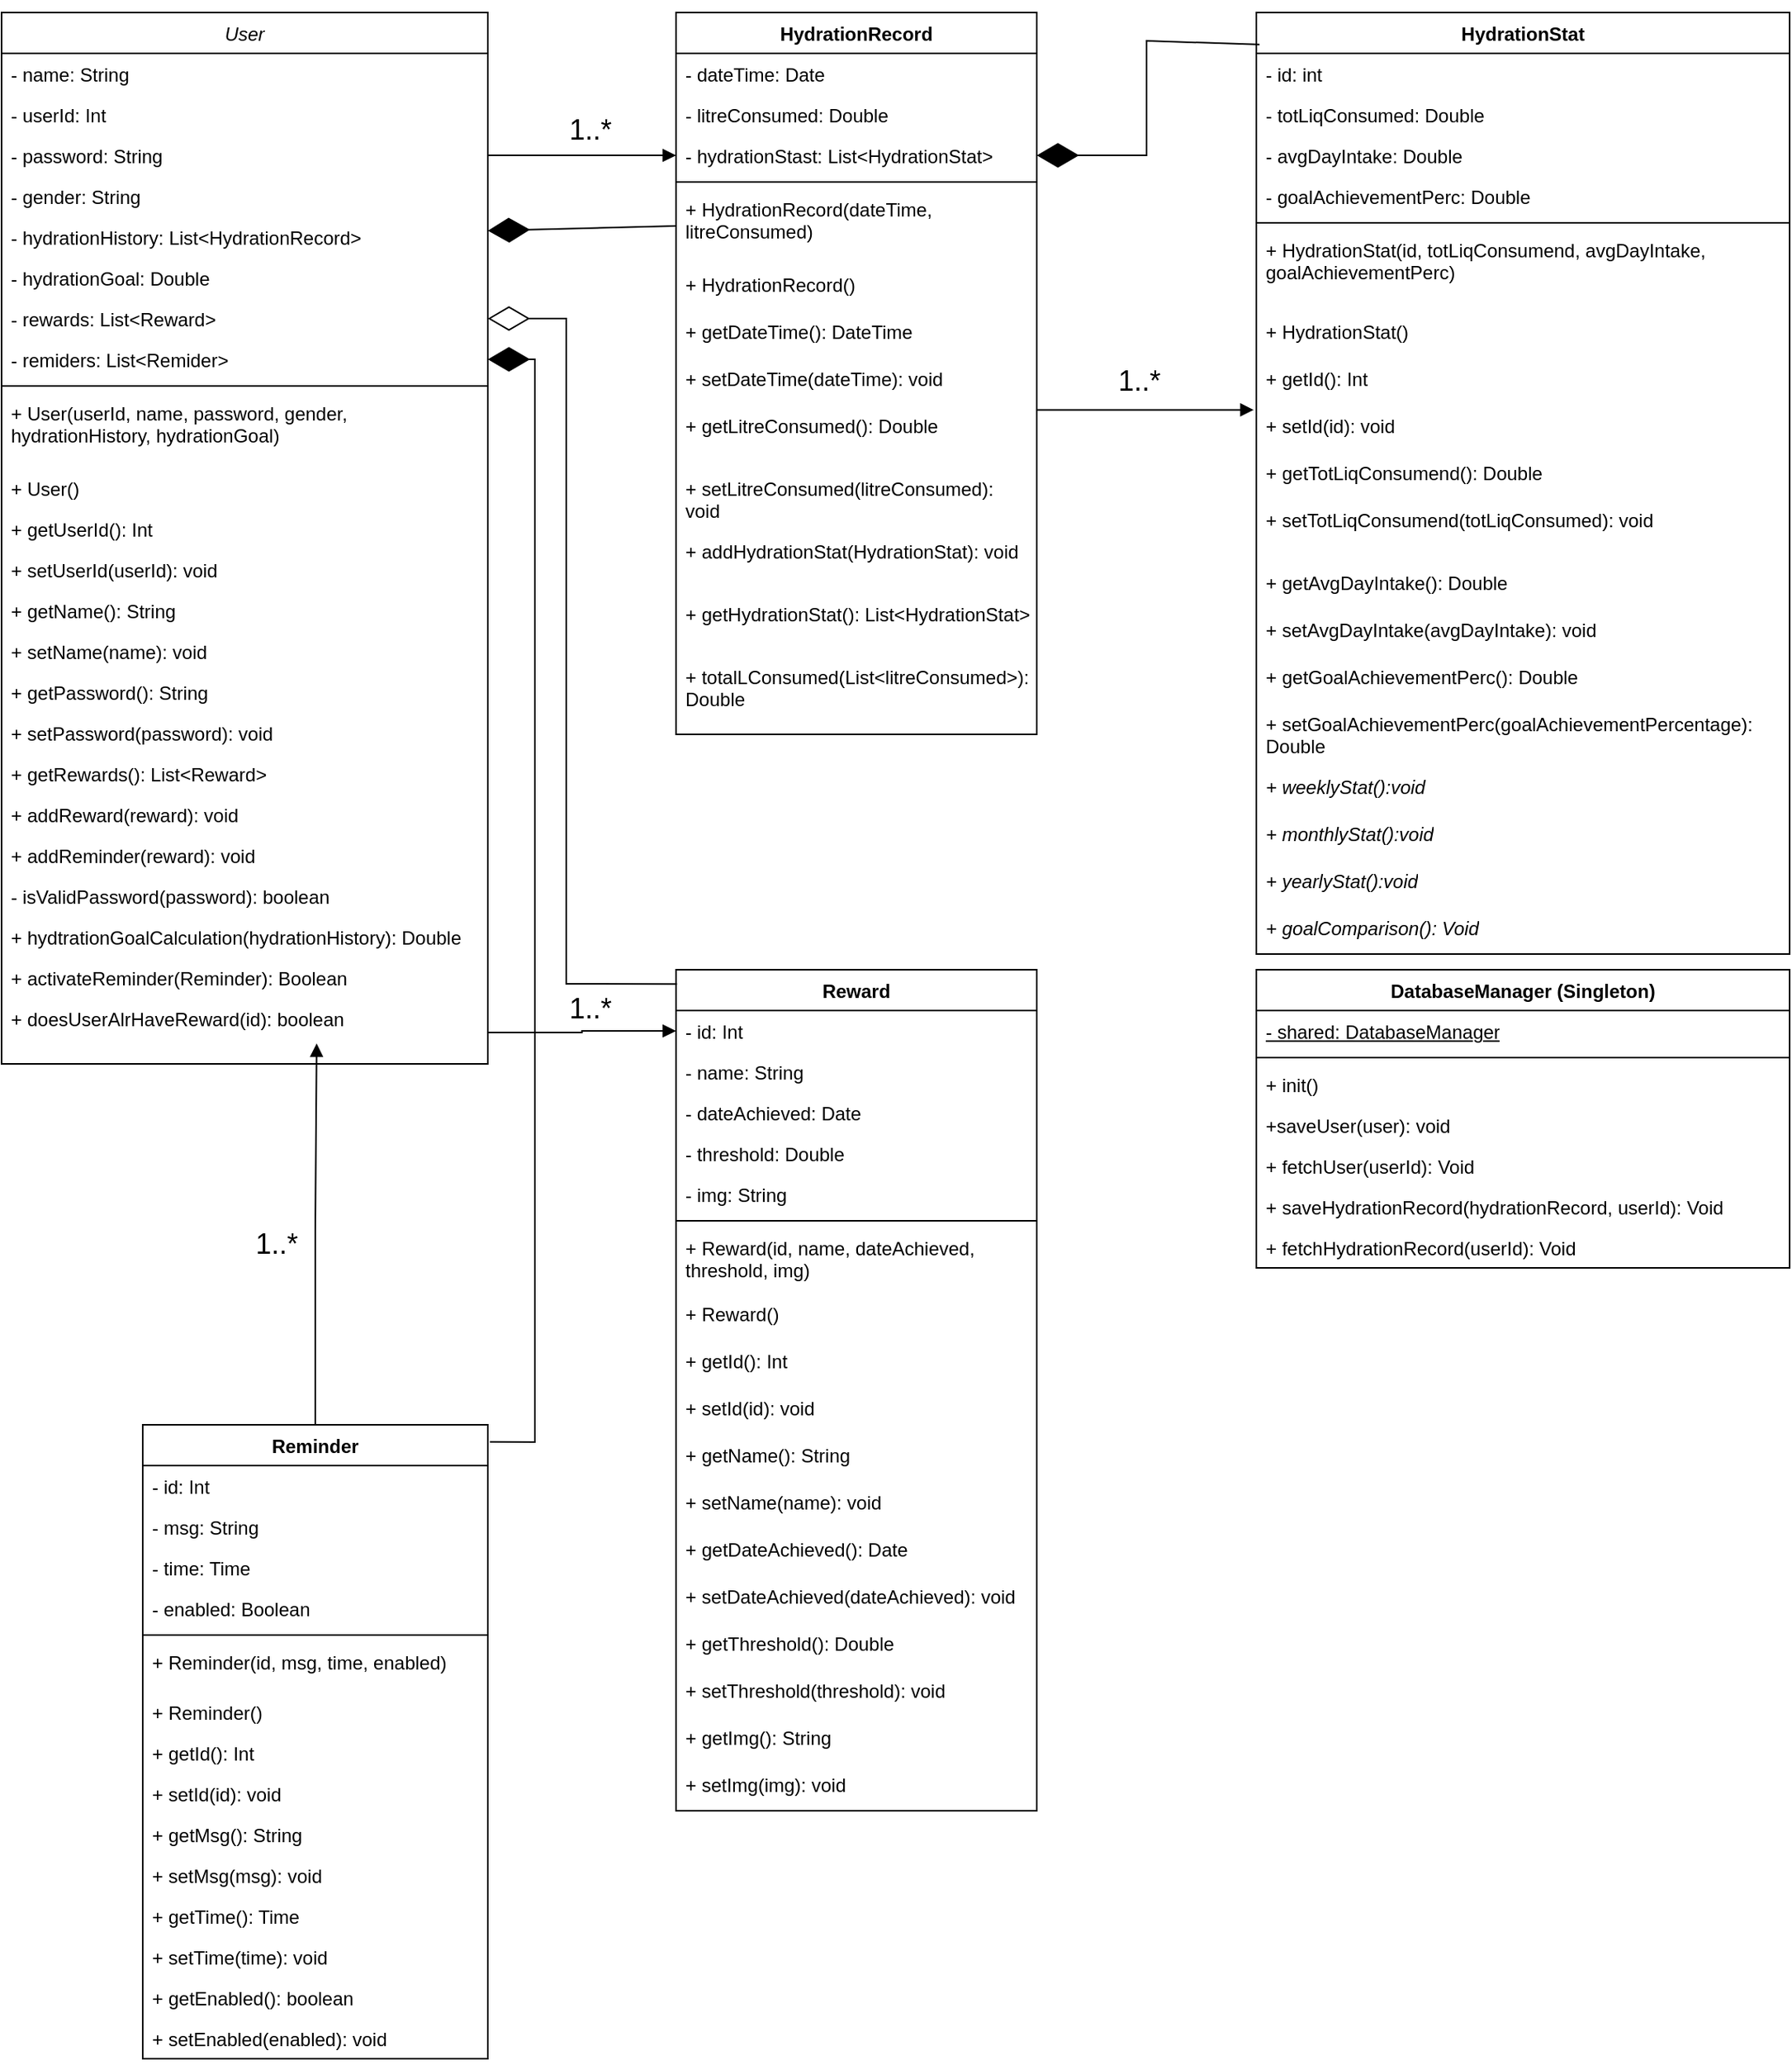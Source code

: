 <mxfile version="26.0.16">
  <diagram id="C5RBs43oDa-KdzZeNtuy" name="Page-1">
    <mxGraphModel dx="1050" dy="998" grid="1" gridSize="10" guides="1" tooltips="1" connect="1" arrows="1" fold="1" page="1" pageScale="1" pageWidth="827" pageHeight="1169" math="0" shadow="0">
      <root>
        <mxCell id="WIyWlLk6GJQsqaUBKTNV-0" />
        <mxCell id="WIyWlLk6GJQsqaUBKTNV-1" parent="WIyWlLk6GJQsqaUBKTNV-0" />
        <mxCell id="zkfFHV4jXpPFQw0GAbJ--0" value="User" style="swimlane;fontStyle=2;align=center;verticalAlign=top;childLayout=stackLayout;horizontal=1;startSize=26;horizontalStack=0;resizeParent=1;resizeLast=0;collapsible=1;marginBottom=0;rounded=0;shadow=0;strokeWidth=1;" parent="WIyWlLk6GJQsqaUBKTNV-1" vertex="1">
          <mxGeometry y="460" width="310" height="670" as="geometry">
            <mxRectangle x="230" y="140" width="160" height="26" as="alternateBounds" />
          </mxGeometry>
        </mxCell>
        <mxCell id="zkfFHV4jXpPFQw0GAbJ--1" value="- name: String" style="text;align=left;verticalAlign=top;spacingLeft=4;spacingRight=4;overflow=hidden;rotatable=0;points=[[0,0.5],[1,0.5]];portConstraint=eastwest;" parent="zkfFHV4jXpPFQw0GAbJ--0" vertex="1">
          <mxGeometry y="26" width="310" height="26" as="geometry" />
        </mxCell>
        <mxCell id="zkfFHV4jXpPFQw0GAbJ--2" value="- userId: Int" style="text;align=left;verticalAlign=top;spacingLeft=4;spacingRight=4;overflow=hidden;rotatable=0;points=[[0,0.5],[1,0.5]];portConstraint=eastwest;rounded=0;shadow=0;html=0;" parent="zkfFHV4jXpPFQw0GAbJ--0" vertex="1">
          <mxGeometry y="52" width="310" height="26" as="geometry" />
        </mxCell>
        <mxCell id="zkfFHV4jXpPFQw0GAbJ--3" value="- password: String" style="text;align=left;verticalAlign=top;spacingLeft=4;spacingRight=4;overflow=hidden;rotatable=0;points=[[0,0.5],[1,0.5]];portConstraint=eastwest;rounded=0;shadow=0;html=0;" parent="zkfFHV4jXpPFQw0GAbJ--0" vertex="1">
          <mxGeometry y="78" width="310" height="26" as="geometry" />
        </mxCell>
        <mxCell id="yyoqXMc6AiPhip3WyTMW-20" value="- gender: String" style="text;align=left;verticalAlign=top;spacingLeft=4;spacingRight=4;overflow=hidden;rotatable=0;points=[[0,0.5],[1,0.5]];portConstraint=eastwest;rounded=0;shadow=0;html=0;" parent="zkfFHV4jXpPFQw0GAbJ--0" vertex="1">
          <mxGeometry y="104" width="310" height="26" as="geometry" />
        </mxCell>
        <mxCell id="yyoqXMc6AiPhip3WyTMW-21" value="- hydrationHistory: List&lt;HydrationRecord&gt;" style="text;align=left;verticalAlign=top;spacingLeft=4;spacingRight=4;overflow=hidden;rotatable=0;points=[[0,0.5],[1,0.5]];portConstraint=eastwest;rounded=0;shadow=0;html=0;" parent="zkfFHV4jXpPFQw0GAbJ--0" vertex="1">
          <mxGeometry y="130" width="310" height="26" as="geometry" />
        </mxCell>
        <mxCell id="yyoqXMc6AiPhip3WyTMW-22" value="- hydrationGoal: Double" style="text;align=left;verticalAlign=top;spacingLeft=4;spacingRight=4;overflow=hidden;rotatable=0;points=[[0,0.5],[1,0.5]];portConstraint=eastwest;rounded=0;shadow=0;html=0;" parent="zkfFHV4jXpPFQw0GAbJ--0" vertex="1">
          <mxGeometry y="156" width="310" height="26" as="geometry" />
        </mxCell>
        <mxCell id="yyoqXMc6AiPhip3WyTMW-23" value="- rewards: List&lt;Reward&gt;" style="text;align=left;verticalAlign=top;spacingLeft=4;spacingRight=4;overflow=hidden;rotatable=0;points=[[0,0.5],[1,0.5]];portConstraint=eastwest;rounded=0;shadow=0;html=0;" parent="zkfFHV4jXpPFQw0GAbJ--0" vertex="1">
          <mxGeometry y="182" width="310" height="26" as="geometry" />
        </mxCell>
        <mxCell id="yyoqXMc6AiPhip3WyTMW-76" value="- remiders: List&lt;Remider&gt;" style="text;align=left;verticalAlign=top;spacingLeft=4;spacingRight=4;overflow=hidden;rotatable=0;points=[[0,0.5],[1,0.5]];portConstraint=eastwest;rounded=0;shadow=0;html=0;" parent="zkfFHV4jXpPFQw0GAbJ--0" vertex="1">
          <mxGeometry y="208" width="310" height="26" as="geometry" />
        </mxCell>
        <mxCell id="zkfFHV4jXpPFQw0GAbJ--4" value="" style="line;html=1;strokeWidth=1;align=left;verticalAlign=middle;spacingTop=-1;spacingLeft=3;spacingRight=3;rotatable=0;labelPosition=right;points=[];portConstraint=eastwest;" parent="zkfFHV4jXpPFQw0GAbJ--0" vertex="1">
          <mxGeometry y="234" width="310" height="8" as="geometry" />
        </mxCell>
        <mxCell id="zkfFHV4jXpPFQw0GAbJ--5" value="+ User(userId, name, password, gender, &#xa;hydrationHistory, hydrationGoal)" style="text;align=left;verticalAlign=top;spacingLeft=4;spacingRight=4;overflow=hidden;rotatable=0;points=[[0,0.5],[1,0.5]];portConstraint=eastwest;" parent="zkfFHV4jXpPFQw0GAbJ--0" vertex="1">
          <mxGeometry y="242" width="310" height="48" as="geometry" />
        </mxCell>
        <mxCell id="yyoqXMc6AiPhip3WyTMW-12" value="+ User()" style="text;align=left;verticalAlign=top;spacingLeft=4;spacingRight=4;overflow=hidden;rotatable=0;points=[[0,0.5],[1,0.5]];portConstraint=eastwest;" parent="zkfFHV4jXpPFQw0GAbJ--0" vertex="1">
          <mxGeometry y="290" width="310" height="26" as="geometry" />
        </mxCell>
        <mxCell id="yyoqXMc6AiPhip3WyTMW-2" value="+ getUserId(): Int" style="text;align=left;verticalAlign=top;spacingLeft=4;spacingRight=4;overflow=hidden;rotatable=0;points=[[0,0.5],[1,0.5]];portConstraint=eastwest;" parent="zkfFHV4jXpPFQw0GAbJ--0" vertex="1">
          <mxGeometry y="316" width="310" height="26" as="geometry" />
        </mxCell>
        <mxCell id="yyoqXMc6AiPhip3WyTMW-3" value="+ setUserId(userId): void" style="text;align=left;verticalAlign=top;spacingLeft=4;spacingRight=4;overflow=hidden;rotatable=0;points=[[0,0.5],[1,0.5]];portConstraint=eastwest;" parent="zkfFHV4jXpPFQw0GAbJ--0" vertex="1">
          <mxGeometry y="342" width="310" height="26" as="geometry" />
        </mxCell>
        <mxCell id="yyoqXMc6AiPhip3WyTMW-4" value="+ getName(): String" style="text;align=left;verticalAlign=top;spacingLeft=4;spacingRight=4;overflow=hidden;rotatable=0;points=[[0,0.5],[1,0.5]];portConstraint=eastwest;" parent="zkfFHV4jXpPFQw0GAbJ--0" vertex="1">
          <mxGeometry y="368" width="310" height="26" as="geometry" />
        </mxCell>
        <mxCell id="yyoqXMc6AiPhip3WyTMW-5" value="+ setName(name): void" style="text;align=left;verticalAlign=top;spacingLeft=4;spacingRight=4;overflow=hidden;rotatable=0;points=[[0,0.5],[1,0.5]];portConstraint=eastwest;" parent="zkfFHV4jXpPFQw0GAbJ--0" vertex="1">
          <mxGeometry y="394" width="310" height="26" as="geometry" />
        </mxCell>
        <mxCell id="yyoqXMc6AiPhip3WyTMW-6" value="+ getPassword(): String" style="text;align=left;verticalAlign=top;spacingLeft=4;spacingRight=4;overflow=hidden;rotatable=0;points=[[0,0.5],[1,0.5]];portConstraint=eastwest;" parent="zkfFHV4jXpPFQw0GAbJ--0" vertex="1">
          <mxGeometry y="420" width="310" height="26" as="geometry" />
        </mxCell>
        <mxCell id="yyoqXMc6AiPhip3WyTMW-7" value="+ setPassword(password): void" style="text;align=left;verticalAlign=top;spacingLeft=4;spacingRight=4;overflow=hidden;rotatable=0;points=[[0,0.5],[1,0.5]];portConstraint=eastwest;" parent="zkfFHV4jXpPFQw0GAbJ--0" vertex="1">
          <mxGeometry y="446" width="310" height="26" as="geometry" />
        </mxCell>
        <mxCell id="yyoqXMc6AiPhip3WyTMW-73" value="+ getRewards(): List&lt;Reward&gt;" style="text;align=left;verticalAlign=top;spacingLeft=4;spacingRight=4;overflow=hidden;rotatable=0;points=[[0,0.5],[1,0.5]];portConstraint=eastwest;" parent="zkfFHV4jXpPFQw0GAbJ--0" vertex="1">
          <mxGeometry y="472" width="310" height="26" as="geometry" />
        </mxCell>
        <mxCell id="yyoqXMc6AiPhip3WyTMW-74" value="+ addReward(reward): void" style="text;align=left;verticalAlign=top;spacingLeft=4;spacingRight=4;overflow=hidden;rotatable=0;points=[[0,0.5],[1,0.5]];portConstraint=eastwest;" parent="zkfFHV4jXpPFQw0GAbJ--0" vertex="1">
          <mxGeometry y="498" width="310" height="26" as="geometry" />
        </mxCell>
        <mxCell id="yyoqXMc6AiPhip3WyTMW-77" value="+ addReminder(reward): void" style="text;align=left;verticalAlign=top;spacingLeft=4;spacingRight=4;overflow=hidden;rotatable=0;points=[[0,0.5],[1,0.5]];portConstraint=eastwest;" parent="zkfFHV4jXpPFQw0GAbJ--0" vertex="1">
          <mxGeometry y="524" width="310" height="26" as="geometry" />
        </mxCell>
        <mxCell id="yyoqXMc6AiPhip3WyTMW-11" value="- isValidPassword(password): boolean" style="text;align=left;verticalAlign=top;spacingLeft=4;spacingRight=4;overflow=hidden;rotatable=0;points=[[0,0.5],[1,0.5]];portConstraint=eastwest;" parent="zkfFHV4jXpPFQw0GAbJ--0" vertex="1">
          <mxGeometry y="550" width="310" height="26" as="geometry" />
        </mxCell>
        <mxCell id="yyoqXMc6AiPhip3WyTMW-58" value="+ hydtrationGoalCalculation(hydrationHistory): Double" style="text;align=left;verticalAlign=top;spacingLeft=4;spacingRight=4;overflow=hidden;rotatable=0;points=[[0,0.5],[1,0.5]];portConstraint=eastwest;" parent="zkfFHV4jXpPFQw0GAbJ--0" vertex="1">
          <mxGeometry y="576" width="310" height="26" as="geometry" />
        </mxCell>
        <mxCell id="yyoqXMc6AiPhip3WyTMW-138" value="+ activateReminder(Reminder): Boolean" style="text;align=left;verticalAlign=top;spacingLeft=4;spacingRight=4;overflow=hidden;rotatable=0;points=[[0,0.5],[1,0.5]];portConstraint=eastwest;" parent="zkfFHV4jXpPFQw0GAbJ--0" vertex="1">
          <mxGeometry y="602" width="310" height="26" as="geometry" />
        </mxCell>
        <mxCell id="yyoqXMc6AiPhip3WyTMW-135" value="+ doesUserAlrHaveReward(id): boolean" style="text;align=left;verticalAlign=top;spacingLeft=4;spacingRight=4;overflow=hidden;rotatable=0;points=[[0,0.5],[1,0.5]];portConstraint=eastwest;" parent="zkfFHV4jXpPFQw0GAbJ--0" vertex="1">
          <mxGeometry y="628" width="310" height="26" as="geometry" />
        </mxCell>
        <mxCell id="yyoqXMc6AiPhip3WyTMW-13" value="HydrationRecord" style="swimlane;fontStyle=1;align=center;verticalAlign=top;childLayout=stackLayout;horizontal=1;startSize=26;horizontalStack=0;resizeParent=1;resizeParentMax=0;resizeLast=0;collapsible=1;marginBottom=0;whiteSpace=wrap;html=1;" parent="WIyWlLk6GJQsqaUBKTNV-1" vertex="1">
          <mxGeometry x="430" y="460" width="230" height="460" as="geometry" />
        </mxCell>
        <mxCell id="yyoqXMc6AiPhip3WyTMW-14" value="- dateTime: Date" style="text;strokeColor=none;fillColor=none;align=left;verticalAlign=top;spacingLeft=4;spacingRight=4;overflow=hidden;rotatable=0;points=[[0,0.5],[1,0.5]];portConstraint=eastwest;whiteSpace=wrap;html=1;" parent="yyoqXMc6AiPhip3WyTMW-13" vertex="1">
          <mxGeometry y="26" width="230" height="26" as="geometry" />
        </mxCell>
        <mxCell id="yyoqXMc6AiPhip3WyTMW-17" value="- litreConsumed: Double&amp;nbsp;" style="text;strokeColor=none;fillColor=none;align=left;verticalAlign=top;spacingLeft=4;spacingRight=4;overflow=hidden;rotatable=0;points=[[0,0.5],[1,0.5]];portConstraint=eastwest;whiteSpace=wrap;html=1;" parent="yyoqXMc6AiPhip3WyTMW-13" vertex="1">
          <mxGeometry y="52" width="230" height="26" as="geometry" />
        </mxCell>
        <mxCell id="yyoqXMc6AiPhip3WyTMW-18" value="- hydrationStast: List&amp;lt;HydrationStat&amp;gt;" style="text;strokeColor=none;fillColor=none;align=left;verticalAlign=top;spacingLeft=4;spacingRight=4;overflow=hidden;rotatable=0;points=[[0,0.5],[1,0.5]];portConstraint=eastwest;whiteSpace=wrap;html=1;" parent="yyoqXMc6AiPhip3WyTMW-13" vertex="1">
          <mxGeometry y="78" width="230" height="26" as="geometry" />
        </mxCell>
        <mxCell id="yyoqXMc6AiPhip3WyTMW-15" value="" style="line;strokeWidth=1;fillColor=none;align=left;verticalAlign=middle;spacingTop=-1;spacingLeft=3;spacingRight=3;rotatable=0;labelPosition=right;points=[];portConstraint=eastwest;strokeColor=inherit;" parent="yyoqXMc6AiPhip3WyTMW-13" vertex="1">
          <mxGeometry y="104" width="230" height="8" as="geometry" />
        </mxCell>
        <mxCell id="yyoqXMc6AiPhip3WyTMW-16" value="+ HydrationRecord(dateTime, litreConsumed)" style="text;strokeColor=none;fillColor=none;align=left;verticalAlign=top;spacingLeft=4;spacingRight=4;overflow=hidden;rotatable=0;points=[[0,0.5],[1,0.5]];portConstraint=eastwest;whiteSpace=wrap;html=1;" parent="yyoqXMc6AiPhip3WyTMW-13" vertex="1">
          <mxGeometry y="112" width="230" height="48" as="geometry" />
        </mxCell>
        <mxCell id="yyoqXMc6AiPhip3WyTMW-24" value="+ HydrationRecord()" style="text;strokeColor=none;fillColor=none;align=left;verticalAlign=top;spacingLeft=4;spacingRight=4;overflow=hidden;rotatable=0;points=[[0,0.5],[1,0.5]];portConstraint=eastwest;whiteSpace=wrap;html=1;" parent="yyoqXMc6AiPhip3WyTMW-13" vertex="1">
          <mxGeometry y="160" width="230" height="30" as="geometry" />
        </mxCell>
        <mxCell id="yyoqXMc6AiPhip3WyTMW-25" value="+ getDateTime(): DateTime" style="text;strokeColor=none;fillColor=none;align=left;verticalAlign=top;spacingLeft=4;spacingRight=4;overflow=hidden;rotatable=0;points=[[0,0.5],[1,0.5]];portConstraint=eastwest;whiteSpace=wrap;html=1;" parent="yyoqXMc6AiPhip3WyTMW-13" vertex="1">
          <mxGeometry y="190" width="230" height="30" as="geometry" />
        </mxCell>
        <mxCell id="yyoqXMc6AiPhip3WyTMW-26" value="+ setDateTime(dateTime): void" style="text;strokeColor=none;fillColor=none;align=left;verticalAlign=top;spacingLeft=4;spacingRight=4;overflow=hidden;rotatable=0;points=[[0,0.5],[1,0.5]];portConstraint=eastwest;whiteSpace=wrap;html=1;" parent="yyoqXMc6AiPhip3WyTMW-13" vertex="1">
          <mxGeometry y="220" width="230" height="30" as="geometry" />
        </mxCell>
        <mxCell id="yyoqXMc6AiPhip3WyTMW-27" value="+ getLitreConsumed(): Double" style="text;strokeColor=none;fillColor=none;align=left;verticalAlign=top;spacingLeft=4;spacingRight=4;overflow=hidden;rotatable=0;points=[[0,0.5],[1,0.5]];portConstraint=eastwest;whiteSpace=wrap;html=1;" parent="yyoqXMc6AiPhip3WyTMW-13" vertex="1">
          <mxGeometry y="250" width="230" height="40" as="geometry" />
        </mxCell>
        <mxCell id="yyoqXMc6AiPhip3WyTMW-28" value="+ setLitreConsumed(litreConsumed): void" style="text;strokeColor=none;fillColor=none;align=left;verticalAlign=top;spacingLeft=4;spacingRight=4;overflow=hidden;rotatable=0;points=[[0,0.5],[1,0.5]];portConstraint=eastwest;whiteSpace=wrap;html=1;" parent="yyoqXMc6AiPhip3WyTMW-13" vertex="1">
          <mxGeometry y="290" width="230" height="40" as="geometry" />
        </mxCell>
        <mxCell id="yyoqXMc6AiPhip3WyTMW-133" value="+ addHydrationStat(HydrationStat): void" style="text;strokeColor=none;fillColor=none;align=left;verticalAlign=top;spacingLeft=4;spacingRight=4;overflow=hidden;rotatable=0;points=[[0,0.5],[1,0.5]];portConstraint=eastwest;whiteSpace=wrap;html=1;" parent="yyoqXMc6AiPhip3WyTMW-13" vertex="1">
          <mxGeometry y="330" width="230" height="40" as="geometry" />
        </mxCell>
        <mxCell id="yyoqXMc6AiPhip3WyTMW-30" value="+ getHydrationStat(): List&amp;lt;HydrationStat&amp;gt;" style="text;strokeColor=none;fillColor=none;align=left;verticalAlign=top;spacingLeft=4;spacingRight=4;overflow=hidden;rotatable=0;points=[[0,0.5],[1,0.5]];portConstraint=eastwest;whiteSpace=wrap;html=1;" parent="yyoqXMc6AiPhip3WyTMW-13" vertex="1">
          <mxGeometry y="370" width="230" height="40" as="geometry" />
        </mxCell>
        <mxCell id="yyoqXMc6AiPhip3WyTMW-57" value="+ totalLConsumed(List&amp;lt;litreConsumed&amp;gt;): Double" style="text;strokeColor=none;fillColor=none;align=left;verticalAlign=top;spacingLeft=4;spacingRight=4;overflow=hidden;rotatable=0;points=[[0,0.5],[1,0.5]];portConstraint=eastwest;whiteSpace=wrap;html=1;" parent="yyoqXMc6AiPhip3WyTMW-13" vertex="1">
          <mxGeometry y="410" width="230" height="50" as="geometry" />
        </mxCell>
        <mxCell id="yyoqXMc6AiPhip3WyTMW-32" value="Reminder" style="swimlane;fontStyle=1;align=center;verticalAlign=top;childLayout=stackLayout;horizontal=1;startSize=26;horizontalStack=0;resizeParent=1;resizeParentMax=0;resizeLast=0;collapsible=1;marginBottom=0;whiteSpace=wrap;html=1;" parent="WIyWlLk6GJQsqaUBKTNV-1" vertex="1">
          <mxGeometry x="90" y="1360" width="220" height="404" as="geometry" />
        </mxCell>
        <mxCell id="yyoqXMc6AiPhip3WyTMW-33" value="- id: Int" style="text;strokeColor=none;fillColor=none;align=left;verticalAlign=top;spacingLeft=4;spacingRight=4;overflow=hidden;rotatable=0;points=[[0,0.5],[1,0.5]];portConstraint=eastwest;whiteSpace=wrap;html=1;" parent="yyoqXMc6AiPhip3WyTMW-32" vertex="1">
          <mxGeometry y="26" width="220" height="26" as="geometry" />
        </mxCell>
        <mxCell id="yyoqXMc6AiPhip3WyTMW-36" value="- msg: String" style="text;strokeColor=none;fillColor=none;align=left;verticalAlign=top;spacingLeft=4;spacingRight=4;overflow=hidden;rotatable=0;points=[[0,0.5],[1,0.5]];portConstraint=eastwest;whiteSpace=wrap;html=1;" parent="yyoqXMc6AiPhip3WyTMW-32" vertex="1">
          <mxGeometry y="52" width="220" height="26" as="geometry" />
        </mxCell>
        <mxCell id="yyoqXMc6AiPhip3WyTMW-37" value="- time: Time" style="text;strokeColor=none;fillColor=none;align=left;verticalAlign=top;spacingLeft=4;spacingRight=4;overflow=hidden;rotatable=0;points=[[0,0.5],[1,0.5]];portConstraint=eastwest;whiteSpace=wrap;html=1;" parent="yyoqXMc6AiPhip3WyTMW-32" vertex="1">
          <mxGeometry y="78" width="220" height="26" as="geometry" />
        </mxCell>
        <mxCell id="yyoqXMc6AiPhip3WyTMW-38" value="- enabled: Boolean" style="text;strokeColor=none;fillColor=none;align=left;verticalAlign=top;spacingLeft=4;spacingRight=4;overflow=hidden;rotatable=0;points=[[0,0.5],[1,0.5]];portConstraint=eastwest;whiteSpace=wrap;html=1;" parent="yyoqXMc6AiPhip3WyTMW-32" vertex="1">
          <mxGeometry y="104" width="220" height="26" as="geometry" />
        </mxCell>
        <mxCell id="yyoqXMc6AiPhip3WyTMW-34" value="" style="line;strokeWidth=1;fillColor=none;align=left;verticalAlign=middle;spacingTop=-1;spacingLeft=3;spacingRight=3;rotatable=0;labelPosition=right;points=[];portConstraint=eastwest;strokeColor=inherit;" parent="yyoqXMc6AiPhip3WyTMW-32" vertex="1">
          <mxGeometry y="130" width="220" height="8" as="geometry" />
        </mxCell>
        <mxCell id="yyoqXMc6AiPhip3WyTMW-35" value="+ Reminder(id, msg, time, enabled)" style="text;strokeColor=none;fillColor=none;align=left;verticalAlign=top;spacingLeft=4;spacingRight=4;overflow=hidden;rotatable=0;points=[[0,0.5],[1,0.5]];portConstraint=eastwest;whiteSpace=wrap;html=1;" parent="yyoqXMc6AiPhip3WyTMW-32" vertex="1">
          <mxGeometry y="138" width="220" height="32" as="geometry" />
        </mxCell>
        <mxCell id="yyoqXMc6AiPhip3WyTMW-39" value="+ Reminder()" style="text;strokeColor=none;fillColor=none;align=left;verticalAlign=top;spacingLeft=4;spacingRight=4;overflow=hidden;rotatable=0;points=[[0,0.5],[1,0.5]];portConstraint=eastwest;whiteSpace=wrap;html=1;" parent="yyoqXMc6AiPhip3WyTMW-32" vertex="1">
          <mxGeometry y="170" width="220" height="26" as="geometry" />
        </mxCell>
        <mxCell id="yyoqXMc6AiPhip3WyTMW-40" value="+ getId(): Int" style="text;strokeColor=none;fillColor=none;align=left;verticalAlign=top;spacingLeft=4;spacingRight=4;overflow=hidden;rotatable=0;points=[[0,0.5],[1,0.5]];portConstraint=eastwest;whiteSpace=wrap;html=1;" parent="yyoqXMc6AiPhip3WyTMW-32" vertex="1">
          <mxGeometry y="196" width="220" height="26" as="geometry" />
        </mxCell>
        <mxCell id="yyoqXMc6AiPhip3WyTMW-41" value="+ setId(id): void" style="text;strokeColor=none;fillColor=none;align=left;verticalAlign=top;spacingLeft=4;spacingRight=4;overflow=hidden;rotatable=0;points=[[0,0.5],[1,0.5]];portConstraint=eastwest;whiteSpace=wrap;html=1;" parent="yyoqXMc6AiPhip3WyTMW-32" vertex="1">
          <mxGeometry y="222" width="220" height="26" as="geometry" />
        </mxCell>
        <mxCell id="yyoqXMc6AiPhip3WyTMW-42" value="+ getMsg(): String" style="text;strokeColor=none;fillColor=none;align=left;verticalAlign=top;spacingLeft=4;spacingRight=4;overflow=hidden;rotatable=0;points=[[0,0.5],[1,0.5]];portConstraint=eastwest;whiteSpace=wrap;html=1;" parent="yyoqXMc6AiPhip3WyTMW-32" vertex="1">
          <mxGeometry y="248" width="220" height="26" as="geometry" />
        </mxCell>
        <mxCell id="yyoqXMc6AiPhip3WyTMW-43" value="+ setMsg(msg): void" style="text;strokeColor=none;fillColor=none;align=left;verticalAlign=top;spacingLeft=4;spacingRight=4;overflow=hidden;rotatable=0;points=[[0,0.5],[1,0.5]];portConstraint=eastwest;whiteSpace=wrap;html=1;" parent="yyoqXMc6AiPhip3WyTMW-32" vertex="1">
          <mxGeometry y="274" width="220" height="26" as="geometry" />
        </mxCell>
        <mxCell id="yyoqXMc6AiPhip3WyTMW-44" value="+ getTime(): Time" style="text;strokeColor=none;fillColor=none;align=left;verticalAlign=top;spacingLeft=4;spacingRight=4;overflow=hidden;rotatable=0;points=[[0,0.5],[1,0.5]];portConstraint=eastwest;whiteSpace=wrap;html=1;" parent="yyoqXMc6AiPhip3WyTMW-32" vertex="1">
          <mxGeometry y="300" width="220" height="26" as="geometry" />
        </mxCell>
        <mxCell id="yyoqXMc6AiPhip3WyTMW-45" value="+ setTime(time): void" style="text;strokeColor=none;fillColor=none;align=left;verticalAlign=top;spacingLeft=4;spacingRight=4;overflow=hidden;rotatable=0;points=[[0,0.5],[1,0.5]];portConstraint=eastwest;whiteSpace=wrap;html=1;" parent="yyoqXMc6AiPhip3WyTMW-32" vertex="1">
          <mxGeometry y="326" width="220" height="26" as="geometry" />
        </mxCell>
        <mxCell id="yyoqXMc6AiPhip3WyTMW-46" value="+ getEnabled(): boolean" style="text;strokeColor=none;fillColor=none;align=left;verticalAlign=top;spacingLeft=4;spacingRight=4;overflow=hidden;rotatable=0;points=[[0,0.5],[1,0.5]];portConstraint=eastwest;whiteSpace=wrap;html=1;" parent="yyoqXMc6AiPhip3WyTMW-32" vertex="1">
          <mxGeometry y="352" width="220" height="26" as="geometry" />
        </mxCell>
        <mxCell id="yyoqXMc6AiPhip3WyTMW-47" value="+ setEnabled(enabled): void" style="text;strokeColor=none;fillColor=none;align=left;verticalAlign=top;spacingLeft=4;spacingRight=4;overflow=hidden;rotatable=0;points=[[0,0.5],[1,0.5]];portConstraint=eastwest;whiteSpace=wrap;html=1;" parent="yyoqXMc6AiPhip3WyTMW-32" vertex="1">
          <mxGeometry y="378" width="220" height="26" as="geometry" />
        </mxCell>
        <mxCell id="yyoqXMc6AiPhip3WyTMW-48" value="Reward" style="swimlane;fontStyle=1;align=center;verticalAlign=top;childLayout=stackLayout;horizontal=1;startSize=26;horizontalStack=0;resizeParent=1;resizeParentMax=0;resizeLast=0;collapsible=1;marginBottom=0;whiteSpace=wrap;html=1;" parent="WIyWlLk6GJQsqaUBKTNV-1" vertex="1">
          <mxGeometry x="430" y="1070" width="230" height="536" as="geometry" />
        </mxCell>
        <mxCell id="yyoqXMc6AiPhip3WyTMW-49" value="- id: Int" style="text;strokeColor=none;fillColor=none;align=left;verticalAlign=top;spacingLeft=4;spacingRight=4;overflow=hidden;rotatable=0;points=[[0,0.5],[1,0.5]];portConstraint=eastwest;whiteSpace=wrap;html=1;" parent="yyoqXMc6AiPhip3WyTMW-48" vertex="1">
          <mxGeometry y="26" width="230" height="26" as="geometry" />
        </mxCell>
        <mxCell id="yyoqXMc6AiPhip3WyTMW-52" value="- name: String" style="text;strokeColor=none;fillColor=none;align=left;verticalAlign=top;spacingLeft=4;spacingRight=4;overflow=hidden;rotatable=0;points=[[0,0.5],[1,0.5]];portConstraint=eastwest;whiteSpace=wrap;html=1;" parent="yyoqXMc6AiPhip3WyTMW-48" vertex="1">
          <mxGeometry y="52" width="230" height="26" as="geometry" />
        </mxCell>
        <mxCell id="yyoqXMc6AiPhip3WyTMW-53" value="- dateAchieved: Date" style="text;strokeColor=none;fillColor=none;align=left;verticalAlign=top;spacingLeft=4;spacingRight=4;overflow=hidden;rotatable=0;points=[[0,0.5],[1,0.5]];portConstraint=eastwest;whiteSpace=wrap;html=1;" parent="yyoqXMc6AiPhip3WyTMW-48" vertex="1">
          <mxGeometry y="78" width="230" height="26" as="geometry" />
        </mxCell>
        <mxCell id="yyoqXMc6AiPhip3WyTMW-54" value="- threshold: Double" style="text;strokeColor=none;fillColor=none;align=left;verticalAlign=top;spacingLeft=4;spacingRight=4;overflow=hidden;rotatable=0;points=[[0,0.5],[1,0.5]];portConstraint=eastwest;whiteSpace=wrap;html=1;" parent="yyoqXMc6AiPhip3WyTMW-48" vertex="1">
          <mxGeometry y="104" width="230" height="26" as="geometry" />
        </mxCell>
        <mxCell id="S_XR8c2ekmOeMpbevFkU-20" value="- img: String" style="text;strokeColor=none;fillColor=none;align=left;verticalAlign=top;spacingLeft=4;spacingRight=4;overflow=hidden;rotatable=0;points=[[0,0.5],[1,0.5]];portConstraint=eastwest;whiteSpace=wrap;html=1;" vertex="1" parent="yyoqXMc6AiPhip3WyTMW-48">
          <mxGeometry y="130" width="230" height="26" as="geometry" />
        </mxCell>
        <mxCell id="yyoqXMc6AiPhip3WyTMW-50" value="" style="line;strokeWidth=1;fillColor=none;align=left;verticalAlign=middle;spacingTop=-1;spacingLeft=3;spacingRight=3;rotatable=0;labelPosition=right;points=[];portConstraint=eastwest;strokeColor=inherit;" parent="yyoqXMc6AiPhip3WyTMW-48" vertex="1">
          <mxGeometry y="156" width="230" height="8" as="geometry" />
        </mxCell>
        <mxCell id="yyoqXMc6AiPhip3WyTMW-51" value="+ Reward(id, name, dateAchieved, threshold, img)" style="text;strokeColor=none;fillColor=none;align=left;verticalAlign=top;spacingLeft=4;spacingRight=4;overflow=hidden;rotatable=0;points=[[0,0.5],[1,0.5]];portConstraint=eastwest;whiteSpace=wrap;html=1;" parent="yyoqXMc6AiPhip3WyTMW-48" vertex="1">
          <mxGeometry y="164" width="230" height="42" as="geometry" />
        </mxCell>
        <mxCell id="yyoqXMc6AiPhip3WyTMW-55" value="+ Reward()" style="text;strokeColor=none;fillColor=none;align=left;verticalAlign=top;spacingLeft=4;spacingRight=4;overflow=hidden;rotatable=0;points=[[0,0.5],[1,0.5]];portConstraint=eastwest;whiteSpace=wrap;html=1;" parent="yyoqXMc6AiPhip3WyTMW-48" vertex="1">
          <mxGeometry y="206" width="230" height="30" as="geometry" />
        </mxCell>
        <mxCell id="yyoqXMc6AiPhip3WyTMW-56" value="+ getId(): Int" style="text;strokeColor=none;fillColor=none;align=left;verticalAlign=top;spacingLeft=4;spacingRight=4;overflow=hidden;rotatable=0;points=[[0,0.5],[1,0.5]];portConstraint=eastwest;whiteSpace=wrap;html=1;" parent="yyoqXMc6AiPhip3WyTMW-48" vertex="1">
          <mxGeometry y="236" width="230" height="30" as="geometry" />
        </mxCell>
        <mxCell id="yyoqXMc6AiPhip3WyTMW-61" value="+ setId(id): void" style="text;strokeColor=none;fillColor=none;align=left;verticalAlign=top;spacingLeft=4;spacingRight=4;overflow=hidden;rotatable=0;points=[[0,0.5],[1,0.5]];portConstraint=eastwest;whiteSpace=wrap;html=1;" parent="yyoqXMc6AiPhip3WyTMW-48" vertex="1">
          <mxGeometry y="266" width="230" height="30" as="geometry" />
        </mxCell>
        <mxCell id="yyoqXMc6AiPhip3WyTMW-62" value="+ getName(): String" style="text;strokeColor=none;fillColor=none;align=left;verticalAlign=top;spacingLeft=4;spacingRight=4;overflow=hidden;rotatable=0;points=[[0,0.5],[1,0.5]];portConstraint=eastwest;whiteSpace=wrap;html=1;" parent="yyoqXMc6AiPhip3WyTMW-48" vertex="1">
          <mxGeometry y="296" width="230" height="30" as="geometry" />
        </mxCell>
        <mxCell id="yyoqXMc6AiPhip3WyTMW-63" value="+ setName(name): void" style="text;strokeColor=none;fillColor=none;align=left;verticalAlign=top;spacingLeft=4;spacingRight=4;overflow=hidden;rotatable=0;points=[[0,0.5],[1,0.5]];portConstraint=eastwest;whiteSpace=wrap;html=1;" parent="yyoqXMc6AiPhip3WyTMW-48" vertex="1">
          <mxGeometry y="326" width="230" height="30" as="geometry" />
        </mxCell>
        <mxCell id="yyoqXMc6AiPhip3WyTMW-65" value="+ getDateAchieved(): Date" style="text;strokeColor=none;fillColor=none;align=left;verticalAlign=top;spacingLeft=4;spacingRight=4;overflow=hidden;rotatable=0;points=[[0,0.5],[1,0.5]];portConstraint=eastwest;whiteSpace=wrap;html=1;" parent="yyoqXMc6AiPhip3WyTMW-48" vertex="1">
          <mxGeometry y="356" width="230" height="30" as="geometry" />
        </mxCell>
        <mxCell id="yyoqXMc6AiPhip3WyTMW-66" value="+ setDateAchieved(dateAchieved): void" style="text;strokeColor=none;fillColor=none;align=left;verticalAlign=top;spacingLeft=4;spacingRight=4;overflow=hidden;rotatable=0;points=[[0,0.5],[1,0.5]];portConstraint=eastwest;whiteSpace=wrap;html=1;" parent="yyoqXMc6AiPhip3WyTMW-48" vertex="1">
          <mxGeometry y="386" width="230" height="30" as="geometry" />
        </mxCell>
        <mxCell id="yyoqXMc6AiPhip3WyTMW-67" value="+ getThreshold(): Double" style="text;strokeColor=none;fillColor=none;align=left;verticalAlign=top;spacingLeft=4;spacingRight=4;overflow=hidden;rotatable=0;points=[[0,0.5],[1,0.5]];portConstraint=eastwest;whiteSpace=wrap;html=1;" parent="yyoqXMc6AiPhip3WyTMW-48" vertex="1">
          <mxGeometry y="416" width="230" height="30" as="geometry" />
        </mxCell>
        <mxCell id="yyoqXMc6AiPhip3WyTMW-68" value="+ setThreshold(threshold): void" style="text;strokeColor=none;fillColor=none;align=left;verticalAlign=top;spacingLeft=4;spacingRight=4;overflow=hidden;rotatable=0;points=[[0,0.5],[1,0.5]];portConstraint=eastwest;whiteSpace=wrap;html=1;" parent="yyoqXMc6AiPhip3WyTMW-48" vertex="1">
          <mxGeometry y="446" width="230" height="30" as="geometry" />
        </mxCell>
        <mxCell id="S_XR8c2ekmOeMpbevFkU-21" value="+ getImg(): String" style="text;strokeColor=none;fillColor=none;align=left;verticalAlign=top;spacingLeft=4;spacingRight=4;overflow=hidden;rotatable=0;points=[[0,0.5],[1,0.5]];portConstraint=eastwest;whiteSpace=wrap;html=1;" vertex="1" parent="yyoqXMc6AiPhip3WyTMW-48">
          <mxGeometry y="476" width="230" height="30" as="geometry" />
        </mxCell>
        <mxCell id="S_XR8c2ekmOeMpbevFkU-22" value="+ setImg(img): void" style="text;strokeColor=none;fillColor=none;align=left;verticalAlign=top;spacingLeft=4;spacingRight=4;overflow=hidden;rotatable=0;points=[[0,0.5],[1,0.5]];portConstraint=eastwest;whiteSpace=wrap;html=1;" vertex="1" parent="yyoqXMc6AiPhip3WyTMW-48">
          <mxGeometry y="506" width="230" height="30" as="geometry" />
        </mxCell>
        <mxCell id="yyoqXMc6AiPhip3WyTMW-75" value="" style="endArrow=diamondThin;endFill=0;endSize=24;html=1;rounded=0;exitX=0.003;exitY=0.017;exitDx=0;exitDy=0;exitPerimeter=0;entryX=1;entryY=0.5;entryDx=0;entryDy=0;" parent="WIyWlLk6GJQsqaUBKTNV-1" source="yyoqXMc6AiPhip3WyTMW-48" target="yyoqXMc6AiPhip3WyTMW-23" edge="1">
          <mxGeometry width="160" relative="1" as="geometry">
            <mxPoint x="170" y="1280" as="sourcePoint" />
            <mxPoint x="330" y="1280" as="targetPoint" />
            <Array as="points">
              <mxPoint x="360" y="1079" />
              <mxPoint x="360" y="655" />
            </Array>
          </mxGeometry>
        </mxCell>
        <mxCell id="yyoqXMc6AiPhip3WyTMW-78" value="HydrationStat" style="swimlane;fontStyle=1;align=center;verticalAlign=top;childLayout=stackLayout;horizontal=1;startSize=26;horizontalStack=0;resizeParent=1;resizeParentMax=0;resizeLast=0;collapsible=1;marginBottom=0;whiteSpace=wrap;html=1;" parent="WIyWlLk6GJQsqaUBKTNV-1" vertex="1">
          <mxGeometry x="800" y="460" width="340" height="600" as="geometry" />
        </mxCell>
        <mxCell id="yyoqXMc6AiPhip3WyTMW-79" value="- id: int" style="text;strokeColor=none;fillColor=none;align=left;verticalAlign=top;spacingLeft=4;spacingRight=4;overflow=hidden;rotatable=0;points=[[0,0.5],[1,0.5]];portConstraint=eastwest;whiteSpace=wrap;html=1;" parent="yyoqXMc6AiPhip3WyTMW-78" vertex="1">
          <mxGeometry y="26" width="340" height="26" as="geometry" />
        </mxCell>
        <mxCell id="yyoqXMc6AiPhip3WyTMW-82" value="- totLiqConsumed: Double" style="text;strokeColor=none;fillColor=none;align=left;verticalAlign=top;spacingLeft=4;spacingRight=4;overflow=hidden;rotatable=0;points=[[0,0.5],[1,0.5]];portConstraint=eastwest;whiteSpace=wrap;html=1;" parent="yyoqXMc6AiPhip3WyTMW-78" vertex="1">
          <mxGeometry y="52" width="340" height="26" as="geometry" />
        </mxCell>
        <mxCell id="yyoqXMc6AiPhip3WyTMW-83" value="- avgDayIntake: Double" style="text;strokeColor=none;fillColor=none;align=left;verticalAlign=top;spacingLeft=4;spacingRight=4;overflow=hidden;rotatable=0;points=[[0,0.5],[1,0.5]];portConstraint=eastwest;whiteSpace=wrap;html=1;" parent="yyoqXMc6AiPhip3WyTMW-78" vertex="1">
          <mxGeometry y="78" width="340" height="26" as="geometry" />
        </mxCell>
        <mxCell id="yyoqXMc6AiPhip3WyTMW-84" value="- goalAchievementPerc: Double" style="text;strokeColor=none;fillColor=none;align=left;verticalAlign=top;spacingLeft=4;spacingRight=4;overflow=hidden;rotatable=0;points=[[0,0.5],[1,0.5]];portConstraint=eastwest;whiteSpace=wrap;html=1;" parent="yyoqXMc6AiPhip3WyTMW-78" vertex="1">
          <mxGeometry y="104" width="340" height="26" as="geometry" />
        </mxCell>
        <mxCell id="yyoqXMc6AiPhip3WyTMW-80" value="" style="line;strokeWidth=1;fillColor=none;align=left;verticalAlign=middle;spacingTop=-1;spacingLeft=3;spacingRight=3;rotatable=0;labelPosition=right;points=[];portConstraint=eastwest;strokeColor=inherit;" parent="yyoqXMc6AiPhip3WyTMW-78" vertex="1">
          <mxGeometry y="130" width="340" height="8" as="geometry" />
        </mxCell>
        <mxCell id="yyoqXMc6AiPhip3WyTMW-81" value="+ HydrationStat(id, totLiqConsumend, avgDayIntake, goalAchievementPerc)" style="text;strokeColor=none;fillColor=none;align=left;verticalAlign=top;spacingLeft=4;spacingRight=4;overflow=hidden;rotatable=0;points=[[0,0.5],[1,0.5]];portConstraint=eastwest;whiteSpace=wrap;html=1;" parent="yyoqXMc6AiPhip3WyTMW-78" vertex="1">
          <mxGeometry y="138" width="340" height="52" as="geometry" />
        </mxCell>
        <mxCell id="yyoqXMc6AiPhip3WyTMW-85" value="+ HydrationStat()" style="text;strokeColor=none;fillColor=none;align=left;verticalAlign=top;spacingLeft=4;spacingRight=4;overflow=hidden;rotatable=0;points=[[0,0.5],[1,0.5]];portConstraint=eastwest;whiteSpace=wrap;html=1;" parent="yyoqXMc6AiPhip3WyTMW-78" vertex="1">
          <mxGeometry y="190" width="340" height="30" as="geometry" />
        </mxCell>
        <mxCell id="yyoqXMc6AiPhip3WyTMW-86" value="+ getId(): Int" style="text;strokeColor=none;fillColor=none;align=left;verticalAlign=top;spacingLeft=4;spacingRight=4;overflow=hidden;rotatable=0;points=[[0,0.5],[1,0.5]];portConstraint=eastwest;whiteSpace=wrap;html=1;" parent="yyoqXMc6AiPhip3WyTMW-78" vertex="1">
          <mxGeometry y="220" width="340" height="30" as="geometry" />
        </mxCell>
        <mxCell id="yyoqXMc6AiPhip3WyTMW-87" value="+ setId(id): void" style="text;strokeColor=none;fillColor=none;align=left;verticalAlign=top;spacingLeft=4;spacingRight=4;overflow=hidden;rotatable=0;points=[[0,0.5],[1,0.5]];portConstraint=eastwest;whiteSpace=wrap;html=1;" parent="yyoqXMc6AiPhip3WyTMW-78" vertex="1">
          <mxGeometry y="250" width="340" height="30" as="geometry" />
        </mxCell>
        <mxCell id="yyoqXMc6AiPhip3WyTMW-88" value="+ getTotLiqConsumend(): Double" style="text;strokeColor=none;fillColor=none;align=left;verticalAlign=top;spacingLeft=4;spacingRight=4;overflow=hidden;rotatable=0;points=[[0,0.5],[1,0.5]];portConstraint=eastwest;whiteSpace=wrap;html=1;" parent="yyoqXMc6AiPhip3WyTMW-78" vertex="1">
          <mxGeometry y="280" width="340" height="30" as="geometry" />
        </mxCell>
        <mxCell id="yyoqXMc6AiPhip3WyTMW-89" value="+ setTotLiqConsumend(totLiqConsumed): void" style="text;strokeColor=none;fillColor=none;align=left;verticalAlign=top;spacingLeft=4;spacingRight=4;overflow=hidden;rotatable=0;points=[[0,0.5],[1,0.5]];portConstraint=eastwest;whiteSpace=wrap;html=1;" parent="yyoqXMc6AiPhip3WyTMW-78" vertex="1">
          <mxGeometry y="310" width="340" height="40" as="geometry" />
        </mxCell>
        <mxCell id="yyoqXMc6AiPhip3WyTMW-90" value="+ getAvgDayIntake(): Double" style="text;strokeColor=none;fillColor=none;align=left;verticalAlign=top;spacingLeft=4;spacingRight=4;overflow=hidden;rotatable=0;points=[[0,0.5],[1,0.5]];portConstraint=eastwest;whiteSpace=wrap;html=1;" parent="yyoqXMc6AiPhip3WyTMW-78" vertex="1">
          <mxGeometry y="350" width="340" height="30" as="geometry" />
        </mxCell>
        <mxCell id="yyoqXMc6AiPhip3WyTMW-91" value="+ setAvgDayIntake(avgDayIntake): void" style="text;strokeColor=none;fillColor=none;align=left;verticalAlign=top;spacingLeft=4;spacingRight=4;overflow=hidden;rotatable=0;points=[[0,0.5],[1,0.5]];portConstraint=eastwest;whiteSpace=wrap;html=1;" parent="yyoqXMc6AiPhip3WyTMW-78" vertex="1">
          <mxGeometry y="380" width="340" height="30" as="geometry" />
        </mxCell>
        <mxCell id="yyoqXMc6AiPhip3WyTMW-92" value="+ getGoalAchievementPerc(): Double" style="text;strokeColor=none;fillColor=none;align=left;verticalAlign=top;spacingLeft=4;spacingRight=4;overflow=hidden;rotatable=0;points=[[0,0.5],[1,0.5]];portConstraint=eastwest;whiteSpace=wrap;html=1;" parent="yyoqXMc6AiPhip3WyTMW-78" vertex="1">
          <mxGeometry y="410" width="340" height="30" as="geometry" />
        </mxCell>
        <mxCell id="yyoqXMc6AiPhip3WyTMW-93" value="+ setGoalAchievementPerc(goalAchievementPercentage): Double" style="text;strokeColor=none;fillColor=none;align=left;verticalAlign=top;spacingLeft=4;spacingRight=4;overflow=hidden;rotatable=0;points=[[0,0.5],[1,0.5]];portConstraint=eastwest;whiteSpace=wrap;html=1;" parent="yyoqXMc6AiPhip3WyTMW-78" vertex="1">
          <mxGeometry y="440" width="340" height="40" as="geometry" />
        </mxCell>
        <mxCell id="yyoqXMc6AiPhip3WyTMW-94" value="&lt;i&gt;+ weeklyStat():void&lt;/i&gt;" style="text;strokeColor=none;fillColor=none;align=left;verticalAlign=top;spacingLeft=4;spacingRight=4;overflow=hidden;rotatable=0;points=[[0,0.5],[1,0.5]];portConstraint=eastwest;whiteSpace=wrap;html=1;" parent="yyoqXMc6AiPhip3WyTMW-78" vertex="1">
          <mxGeometry y="480" width="340" height="30" as="geometry" />
        </mxCell>
        <mxCell id="S_XR8c2ekmOeMpbevFkU-0" value="&lt;i&gt;+ monthlyStat():void&lt;/i&gt;" style="text;strokeColor=none;fillColor=none;align=left;verticalAlign=top;spacingLeft=4;spacingRight=4;overflow=hidden;rotatable=0;points=[[0,0.5],[1,0.5]];portConstraint=eastwest;whiteSpace=wrap;html=1;" vertex="1" parent="yyoqXMc6AiPhip3WyTMW-78">
          <mxGeometry y="510" width="340" height="30" as="geometry" />
        </mxCell>
        <mxCell id="S_XR8c2ekmOeMpbevFkU-1" value="&lt;i&gt;+ yearlyStat():void&lt;/i&gt;" style="text;strokeColor=none;fillColor=none;align=left;verticalAlign=top;spacingLeft=4;spacingRight=4;overflow=hidden;rotatable=0;points=[[0,0.5],[1,0.5]];portConstraint=eastwest;whiteSpace=wrap;html=1;" vertex="1" parent="yyoqXMc6AiPhip3WyTMW-78">
          <mxGeometry y="540" width="340" height="30" as="geometry" />
        </mxCell>
        <mxCell id="yyoqXMc6AiPhip3WyTMW-95" value="&lt;i&gt;+ goalComparison(): Void&lt;/i&gt;" style="text;strokeColor=none;fillColor=none;align=left;verticalAlign=top;spacingLeft=4;spacingRight=4;overflow=hidden;rotatable=0;points=[[0,0.5],[1,0.5]];portConstraint=eastwest;whiteSpace=wrap;html=1;" parent="yyoqXMc6AiPhip3WyTMW-78" vertex="1">
          <mxGeometry y="570" width="340" height="30" as="geometry" />
        </mxCell>
        <mxCell id="yyoqXMc6AiPhip3WyTMW-31" value="" style="endArrow=diamondThin;endFill=1;endSize=24;html=1;rounded=0;exitX=0;exitY=0.5;exitDx=0;exitDy=0;" parent="WIyWlLk6GJQsqaUBKTNV-1" source="yyoqXMc6AiPhip3WyTMW-16" target="yyoqXMc6AiPhip3WyTMW-21" edge="1">
          <mxGeometry width="160" relative="1" as="geometry">
            <mxPoint x="340" y="630" as="sourcePoint" />
            <mxPoint x="470" y="630" as="targetPoint" />
          </mxGeometry>
        </mxCell>
        <mxCell id="yyoqXMc6AiPhip3WyTMW-134" value="" style="endArrow=diamondThin;endFill=1;endSize=24;html=1;rounded=0;entryX=1;entryY=0.5;entryDx=0;entryDy=0;exitX=0.006;exitY=0.034;exitDx=0;exitDy=0;exitPerimeter=0;" parent="WIyWlLk6GJQsqaUBKTNV-1" source="yyoqXMc6AiPhip3WyTMW-78" target="yyoqXMc6AiPhip3WyTMW-18" edge="1">
          <mxGeometry width="160" relative="1" as="geometry">
            <mxPoint x="750" y="603" as="sourcePoint" />
            <mxPoint x="670" y="550.0" as="targetPoint" />
            <Array as="points">
              <mxPoint x="730" y="478" />
              <mxPoint x="730" y="551" />
            </Array>
          </mxGeometry>
        </mxCell>
        <mxCell id="yyoqXMc6AiPhip3WyTMW-136" value="" style="endArrow=diamondThin;endFill=1;endSize=24;html=1;rounded=0;exitX=1.006;exitY=0.027;exitDx=0;exitDy=0;exitPerimeter=0;entryX=1;entryY=0.5;entryDx=0;entryDy=0;" parent="WIyWlLk6GJQsqaUBKTNV-1" source="yyoqXMc6AiPhip3WyTMW-32" target="yyoqXMc6AiPhip3WyTMW-76" edge="1">
          <mxGeometry width="160" relative="1" as="geometry">
            <mxPoint x="570" y="1120" as="sourcePoint" />
            <mxPoint x="730" y="1120" as="targetPoint" />
            <Array as="points">
              <mxPoint x="340" y="1371" />
              <mxPoint x="340" y="681" />
            </Array>
          </mxGeometry>
        </mxCell>
        <mxCell id="yyoqXMc6AiPhip3WyTMW-140" value="DatabaseManager (Singleton)" style="swimlane;fontStyle=1;align=center;verticalAlign=top;childLayout=stackLayout;horizontal=1;startSize=26;horizontalStack=0;resizeParent=1;resizeParentMax=0;resizeLast=0;collapsible=1;marginBottom=0;whiteSpace=wrap;html=1;" parent="WIyWlLk6GJQsqaUBKTNV-1" vertex="1">
          <mxGeometry x="800" y="1070" width="340" height="190" as="geometry" />
        </mxCell>
        <mxCell id="yyoqXMc6AiPhip3WyTMW-141" value="&lt;u&gt;- shared: DatabaseManager&lt;/u&gt;" style="text;strokeColor=none;fillColor=none;align=left;verticalAlign=top;spacingLeft=4;spacingRight=4;overflow=hidden;rotatable=0;points=[[0,0.5],[1,0.5]];portConstraint=eastwest;whiteSpace=wrap;html=1;" parent="yyoqXMc6AiPhip3WyTMW-140" vertex="1">
          <mxGeometry y="26" width="340" height="26" as="geometry" />
        </mxCell>
        <mxCell id="yyoqXMc6AiPhip3WyTMW-142" value="" style="line;strokeWidth=1;fillColor=none;align=left;verticalAlign=middle;spacingTop=-1;spacingLeft=3;spacingRight=3;rotatable=0;labelPosition=right;points=[];portConstraint=eastwest;strokeColor=inherit;" parent="yyoqXMc6AiPhip3WyTMW-140" vertex="1">
          <mxGeometry y="52" width="340" height="8" as="geometry" />
        </mxCell>
        <mxCell id="yyoqXMc6AiPhip3WyTMW-143" value="+ init()" style="text;strokeColor=none;fillColor=none;align=left;verticalAlign=top;spacingLeft=4;spacingRight=4;overflow=hidden;rotatable=0;points=[[0,0.5],[1,0.5]];portConstraint=eastwest;whiteSpace=wrap;html=1;" parent="yyoqXMc6AiPhip3WyTMW-140" vertex="1">
          <mxGeometry y="60" width="340" height="26" as="geometry" />
        </mxCell>
        <mxCell id="yyoqXMc6AiPhip3WyTMW-144" value="+saveUser(user): void" style="text;strokeColor=none;fillColor=none;align=left;verticalAlign=top;spacingLeft=4;spacingRight=4;overflow=hidden;rotatable=0;points=[[0,0.5],[1,0.5]];portConstraint=eastwest;whiteSpace=wrap;html=1;" parent="yyoqXMc6AiPhip3WyTMW-140" vertex="1">
          <mxGeometry y="86" width="340" height="26" as="geometry" />
        </mxCell>
        <mxCell id="yyoqXMc6AiPhip3WyTMW-145" value="+ fetchUser(userId): Void" style="text;strokeColor=none;fillColor=none;align=left;verticalAlign=top;spacingLeft=4;spacingRight=4;overflow=hidden;rotatable=0;points=[[0,0.5],[1,0.5]];portConstraint=eastwest;whiteSpace=wrap;html=1;" parent="yyoqXMc6AiPhip3WyTMW-140" vertex="1">
          <mxGeometry y="112" width="340" height="26" as="geometry" />
        </mxCell>
        <mxCell id="yyoqXMc6AiPhip3WyTMW-146" value="+ saveHydrationRecord(hydrationRecord, userId): Void" style="text;strokeColor=none;fillColor=none;align=left;verticalAlign=top;spacingLeft=4;spacingRight=4;overflow=hidden;rotatable=0;points=[[0,0.5],[1,0.5]];portConstraint=eastwest;whiteSpace=wrap;html=1;" parent="yyoqXMc6AiPhip3WyTMW-140" vertex="1">
          <mxGeometry y="138" width="340" height="26" as="geometry" />
        </mxCell>
        <mxCell id="yyoqXMc6AiPhip3WyTMW-147" value="+ fetchHydrationRecord(userId): Void" style="text;strokeColor=none;fillColor=none;align=left;verticalAlign=top;spacingLeft=4;spacingRight=4;overflow=hidden;rotatable=0;points=[[0,0.5],[1,0.5]];portConstraint=eastwest;whiteSpace=wrap;html=1;" parent="yyoqXMc6AiPhip3WyTMW-140" vertex="1">
          <mxGeometry y="164" width="340" height="26" as="geometry" />
        </mxCell>
        <mxCell id="S_XR8c2ekmOeMpbevFkU-5" value="" style="endArrow=block;endFill=1;html=1;edgeStyle=orthogonalEdgeStyle;align=left;verticalAlign=top;rounded=0;exitX=1;exitY=0.5;exitDx=0;exitDy=0;entryX=0;entryY=0.5;entryDx=0;entryDy=0;" edge="1" parent="WIyWlLk6GJQsqaUBKTNV-1" source="zkfFHV4jXpPFQw0GAbJ--3" target="yyoqXMc6AiPhip3WyTMW-18">
          <mxGeometry y="-19" relative="1" as="geometry">
            <mxPoint x="330" y="550" as="sourcePoint" />
            <mxPoint x="420" y="550" as="targetPoint" />
            <mxPoint as="offset" />
          </mxGeometry>
        </mxCell>
        <mxCell id="S_XR8c2ekmOeMpbevFkU-9" value="&lt;font style=&quot;font-size: 18px;&quot;&gt;1..*&lt;/font&gt;" style="text;html=1;align=center;verticalAlign=middle;resizable=0;points=[];autosize=1;strokeColor=none;fillColor=none;" vertex="1" parent="WIyWlLk6GJQsqaUBKTNV-1">
          <mxGeometry x="350" y="520" width="50" height="30" as="geometry" />
        </mxCell>
        <mxCell id="S_XR8c2ekmOeMpbevFkU-10" value="" style="endArrow=block;endFill=1;html=1;edgeStyle=orthogonalEdgeStyle;align=left;verticalAlign=top;rounded=0;exitX=1;exitY=0.5;exitDx=0;exitDy=0;entryX=0;entryY=0.5;entryDx=0;entryDy=0;" edge="1" parent="WIyWlLk6GJQsqaUBKTNV-1" source="yyoqXMc6AiPhip3WyTMW-135" target="yyoqXMc6AiPhip3WyTMW-49">
          <mxGeometry x="-1" relative="1" as="geometry">
            <mxPoint x="300" y="1130" as="sourcePoint" />
            <mxPoint x="470" y="1130" as="targetPoint" />
            <Array as="points">
              <mxPoint x="310" y="1110" />
              <mxPoint x="370" y="1110" />
            </Array>
          </mxGeometry>
        </mxCell>
        <mxCell id="S_XR8c2ekmOeMpbevFkU-13" value="&lt;font style=&quot;font-size: 18px;&quot;&gt;1..*&lt;/font&gt;" style="text;html=1;align=center;verticalAlign=middle;resizable=0;points=[];autosize=1;strokeColor=none;fillColor=none;" vertex="1" parent="WIyWlLk6GJQsqaUBKTNV-1">
          <mxGeometry x="350" y="1080" width="50" height="30" as="geometry" />
        </mxCell>
        <mxCell id="S_XR8c2ekmOeMpbevFkU-14" value="" style="endArrow=block;endFill=1;html=1;edgeStyle=orthogonalEdgeStyle;align=left;verticalAlign=top;rounded=0;exitX=0.5;exitY=0;exitDx=0;exitDy=0;entryX=0.648;entryY=1.115;entryDx=0;entryDy=0;entryPerimeter=0;" edge="1" parent="WIyWlLk6GJQsqaUBKTNV-1" source="yyoqXMc6AiPhip3WyTMW-32" target="yyoqXMc6AiPhip3WyTMW-135">
          <mxGeometry x="-1" relative="1" as="geometry">
            <mxPoint x="410" y="960" as="sourcePoint" />
            <mxPoint x="570" y="960" as="targetPoint" />
            <Array as="points">
              <mxPoint x="200" y="1237" />
              <mxPoint x="201" y="1117" />
            </Array>
          </mxGeometry>
        </mxCell>
        <mxCell id="S_XR8c2ekmOeMpbevFkU-16" value="&lt;font style=&quot;font-size: 18px;&quot;&gt;1..*&lt;/font&gt;" style="text;html=1;align=center;verticalAlign=middle;resizable=0;points=[];autosize=1;strokeColor=none;fillColor=none;" vertex="1" parent="WIyWlLk6GJQsqaUBKTNV-1">
          <mxGeometry x="150" y="1230" width="50" height="30" as="geometry" />
        </mxCell>
        <mxCell id="S_XR8c2ekmOeMpbevFkU-17" value="" style="endArrow=block;endFill=1;html=1;edgeStyle=orthogonalEdgeStyle;align=left;verticalAlign=top;rounded=0;exitX=0.998;exitY=0.081;exitDx=0;exitDy=0;exitPerimeter=0;entryX=-0.005;entryY=0.108;entryDx=0;entryDy=0;entryPerimeter=0;" edge="1" parent="WIyWlLk6GJQsqaUBKTNV-1" source="yyoqXMc6AiPhip3WyTMW-27" target="yyoqXMc6AiPhip3WyTMW-87">
          <mxGeometry x="-1" relative="1" as="geometry">
            <mxPoint x="680" y="710" as="sourcePoint" />
            <mxPoint x="840" y="710" as="targetPoint" />
          </mxGeometry>
        </mxCell>
        <mxCell id="S_XR8c2ekmOeMpbevFkU-19" value="&lt;font style=&quot;font-size: 18px;&quot;&gt;1..*&lt;/font&gt;" style="text;html=1;align=center;verticalAlign=middle;resizable=0;points=[];autosize=1;strokeColor=none;fillColor=none;" vertex="1" parent="WIyWlLk6GJQsqaUBKTNV-1">
          <mxGeometry x="700" y="680" width="50" height="30" as="geometry" />
        </mxCell>
      </root>
    </mxGraphModel>
  </diagram>
</mxfile>
